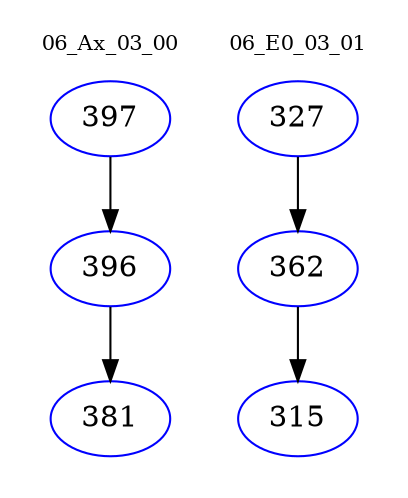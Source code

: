 digraph{
subgraph cluster_0 {
color = white
label = "06_Ax_03_00";
fontsize=10;
T0_397 [label="397", color="blue"]
T0_397 -> T0_396 [color="black"]
T0_396 [label="396", color="blue"]
T0_396 -> T0_381 [color="black"]
T0_381 [label="381", color="blue"]
}
subgraph cluster_1 {
color = white
label = "06_E0_03_01";
fontsize=10;
T1_327 [label="327", color="blue"]
T1_327 -> T1_362 [color="black"]
T1_362 [label="362", color="blue"]
T1_362 -> T1_315 [color="black"]
T1_315 [label="315", color="blue"]
}
}
